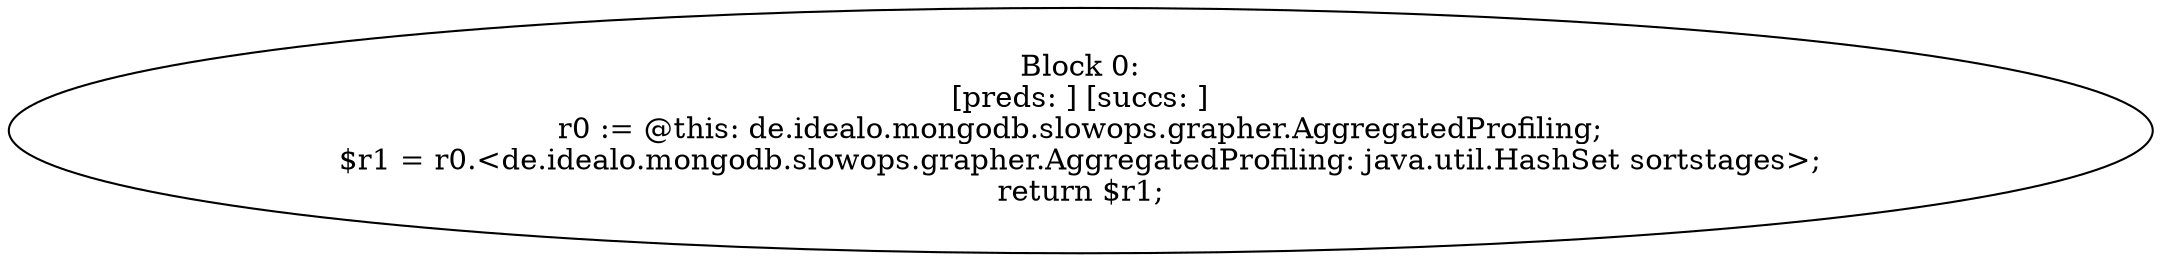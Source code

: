 digraph "unitGraph" {
    "Block 0:
[preds: ] [succs: ]
r0 := @this: de.idealo.mongodb.slowops.grapher.AggregatedProfiling;
$r1 = r0.<de.idealo.mongodb.slowops.grapher.AggregatedProfiling: java.util.HashSet sortstages>;
return $r1;
"
}
